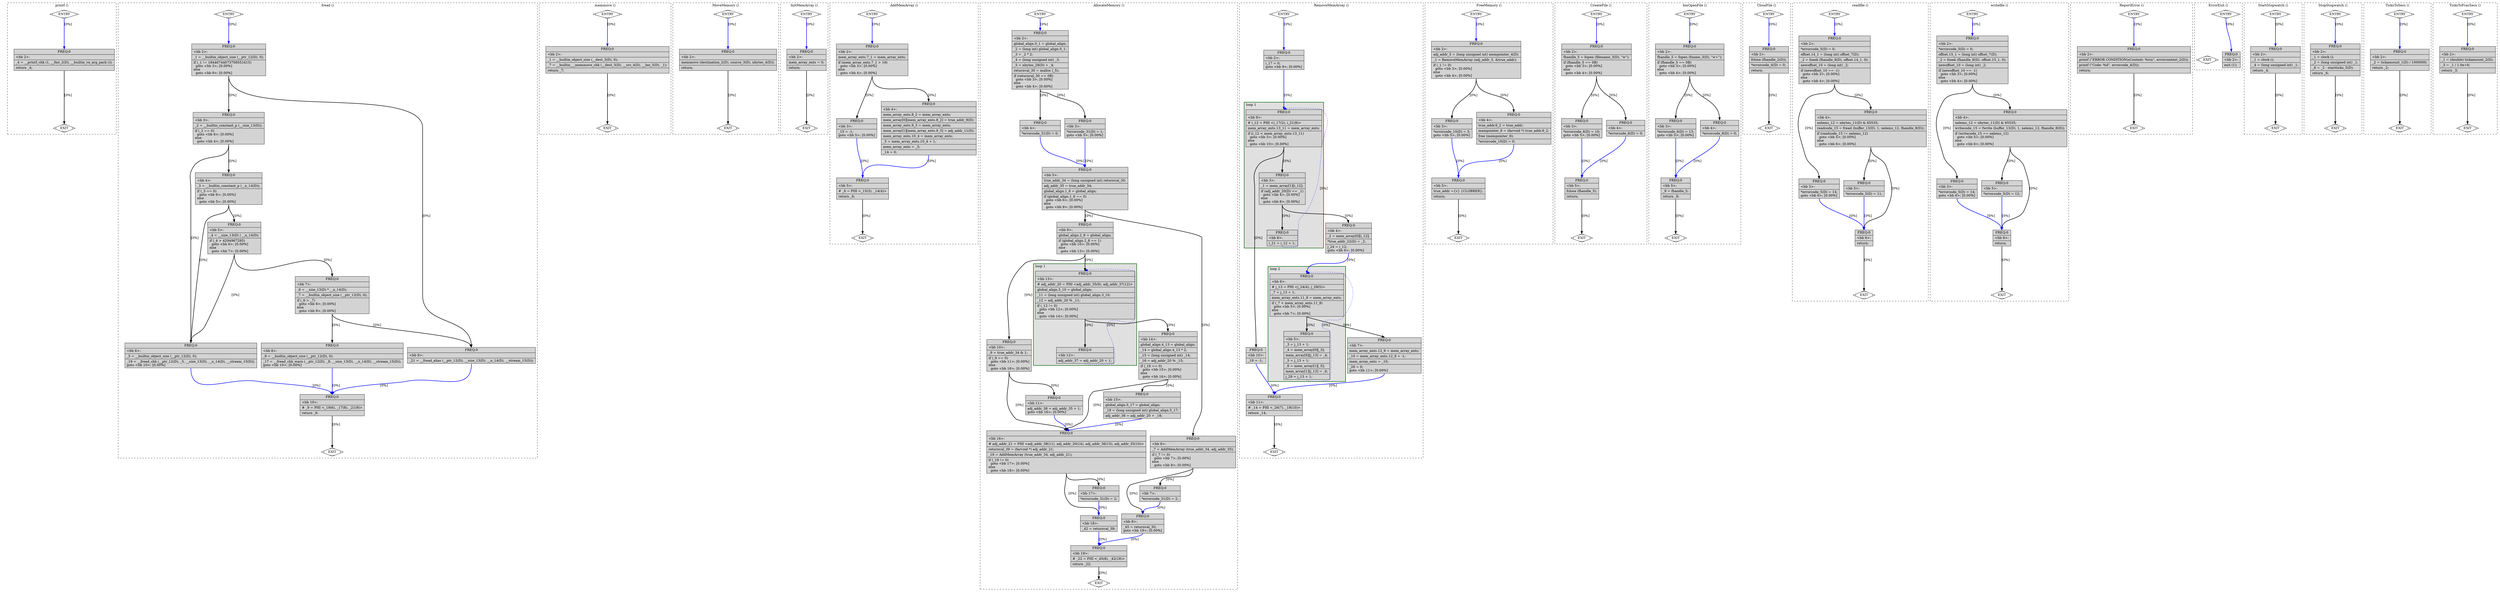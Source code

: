 digraph "sysspec.c.028t.inline_param1" {
overlap=false;
subgraph "cluster_printf" {
	style="dashed";
	color="black";
	label="printf ()";
	fn_33_basic_block_0 [shape=Mdiamond,style=filled,fillcolor=white,label="ENTRY"];

	fn_33_basic_block_1 [shape=Mdiamond,style=filled,fillcolor=white,label="EXIT"];

	fn_33_basic_block_2 [shape=record,style=filled,fillcolor=lightgrey,label="{ FREQ:0 |\<bb\ 2\>:\l\
|_4\ =\ __printf_chk\ (1,\ __fmt_2(D),\ __builtin_va_arg_pack\ ());\l\
|return\ _4;\l\
}"];

	fn_33_basic_block_0:s -> fn_33_basic_block_2:n [style="solid,bold",color=blue,weight=100,constraint=true, label="[0%]"];
	fn_33_basic_block_2:s -> fn_33_basic_block_1:n [style="solid,bold",color=black,weight=10,constraint=true, label="[0%]"];
	fn_33_basic_block_0:s -> fn_33_basic_block_1:n [style="invis",constraint=true];
}
subgraph "cluster_fread" {
	style="dashed";
	color="black";
	label="fread ()";
	fn_39_basic_block_0 [shape=Mdiamond,style=filled,fillcolor=white,label="ENTRY"];

	fn_39_basic_block_1 [shape=Mdiamond,style=filled,fillcolor=white,label="EXIT"];

	fn_39_basic_block_2 [shape=record,style=filled,fillcolor=lightgrey,label="{ FREQ:0 |\<bb\ 2\>:\l\
|_1\ =\ __builtin_object_size\ (__ptr_12(D),\ 0);\l\
|if\ (_1\ !=\ 18446744073709551615)\l\
\ \ goto\ \<bb\ 3\>;\ [0.00%]\l\
else\l\
\ \ goto\ \<bb\ 9\>;\ [0.00%]\l\
}"];

	fn_39_basic_block_3 [shape=record,style=filled,fillcolor=lightgrey,label="{ FREQ:0 |\<bb\ 3\>:\l\
|_2\ =\ __builtin_constant_p\ (__size_13(D));\l\
|if\ (_2\ ==\ 0)\l\
\ \ goto\ \<bb\ 6\>;\ [0.00%]\l\
else\l\
\ \ goto\ \<bb\ 4\>;\ [0.00%]\l\
}"];

	fn_39_basic_block_4 [shape=record,style=filled,fillcolor=lightgrey,label="{ FREQ:0 |\<bb\ 4\>:\l\
|_3\ =\ __builtin_constant_p\ (__n_14(D));\l\
|if\ (_3\ ==\ 0)\l\
\ \ goto\ \<bb\ 6\>;\ [0.00%]\l\
else\l\
\ \ goto\ \<bb\ 5\>;\ [0.00%]\l\
}"];

	fn_39_basic_block_5 [shape=record,style=filled,fillcolor=lightgrey,label="{ FREQ:0 |\<bb\ 5\>:\l\
|_4\ =\ __size_13(D)\ \|\ __n_14(D);\l\
|if\ (_4\ \>\ 4294967295)\l\
\ \ goto\ \<bb\ 6\>;\ [0.00%]\l\
else\l\
\ \ goto\ \<bb\ 7\>;\ [0.00%]\l\
}"];

	fn_39_basic_block_6 [shape=record,style=filled,fillcolor=lightgrey,label="{ FREQ:0 |\<bb\ 6\>:\l\
|_5\ =\ __builtin_object_size\ (__ptr_12(D),\ 0);\l\
|_19\ =\ __fread_chk\ (__ptr_12(D),\ _5,\ __size_13(D),\ __n_14(D),\ __stream_15(D));\l\
goto\ \<bb\ 10\>;\ [0.00%]\l\
}"];

	fn_39_basic_block_7 [shape=record,style=filled,fillcolor=lightgrey,label="{ FREQ:0 |\<bb\ 7\>:\l\
|_6\ =\ __size_13(D)\ *\ __n_14(D);\l\
|_7\ =\ __builtin_object_size\ (__ptr_12(D),\ 0);\l\
|if\ (_6\ \>\ _7)\l\
\ \ goto\ \<bb\ 8\>;\ [0.00%]\l\
else\l\
\ \ goto\ \<bb\ 9\>;\ [0.00%]\l\
}"];

	fn_39_basic_block_8 [shape=record,style=filled,fillcolor=lightgrey,label="{ FREQ:0 |\<bb\ 8\>:\l\
|_8\ =\ __builtin_object_size\ (__ptr_12(D),\ 0);\l\
|_17\ =\ __fread_chk_warn\ (__ptr_12(D),\ _8,\ __size_13(D),\ __n_14(D),\ __stream_15(D));\l\
goto\ \<bb\ 10\>;\ [0.00%]\l\
}"];

	fn_39_basic_block_9 [shape=record,style=filled,fillcolor=lightgrey,label="{ FREQ:0 |\<bb\ 9\>:\l\
|_21\ =\ __fread_alias\ (__ptr_12(D),\ __size_13(D),\ __n_14(D),\ __stream_15(D));\l\
}"];

	fn_39_basic_block_10 [shape=record,style=filled,fillcolor=lightgrey,label="{ FREQ:0 |\<bb\ 10\>:\l\
|#\ _9\ =\ PHI\ \<_19(6),\ _17(8),\ _21(9)\>\l\
|return\ _9;\l\
}"];

	fn_39_basic_block_0:s -> fn_39_basic_block_2:n [style="solid,bold",color=blue,weight=100,constraint=true, label="[0%]"];
	fn_39_basic_block_2:s -> fn_39_basic_block_3:n [style="solid,bold",color=black,weight=10,constraint=true, label="[0%]"];
	fn_39_basic_block_2:s -> fn_39_basic_block_9:n [style="solid,bold",color=black,weight=10,constraint=true, label="[0%]"];
	fn_39_basic_block_3:s -> fn_39_basic_block_6:n [style="solid,bold",color=black,weight=10,constraint=true, label="[0%]"];
	fn_39_basic_block_3:s -> fn_39_basic_block_4:n [style="solid,bold",color=black,weight=10,constraint=true, label="[0%]"];
	fn_39_basic_block_4:s -> fn_39_basic_block_6:n [style="solid,bold",color=black,weight=10,constraint=true, label="[0%]"];
	fn_39_basic_block_4:s -> fn_39_basic_block_5:n [style="solid,bold",color=black,weight=10,constraint=true, label="[0%]"];
	fn_39_basic_block_5:s -> fn_39_basic_block_6:n [style="solid,bold",color=black,weight=10,constraint=true, label="[0%]"];
	fn_39_basic_block_5:s -> fn_39_basic_block_7:n [style="solid,bold",color=black,weight=10,constraint=true, label="[0%]"];
	fn_39_basic_block_6:s -> fn_39_basic_block_10:n [style="solid,bold",color=blue,weight=100,constraint=true, label="[0%]"];
	fn_39_basic_block_7:s -> fn_39_basic_block_8:n [style="solid,bold",color=black,weight=10,constraint=true, label="[0%]"];
	fn_39_basic_block_7:s -> fn_39_basic_block_9:n [style="solid,bold",color=black,weight=10,constraint=true, label="[0%]"];
	fn_39_basic_block_8:s -> fn_39_basic_block_10:n [style="solid,bold",color=blue,weight=100,constraint=true, label="[0%]"];
	fn_39_basic_block_9:s -> fn_39_basic_block_10:n [style="solid,bold",color=blue,weight=100,constraint=true, label="[0%]"];
	fn_39_basic_block_10:s -> fn_39_basic_block_1:n [style="solid,bold",color=black,weight=10,constraint=true, label="[0%]"];
	fn_39_basic_block_0:s -> fn_39_basic_block_1:n [style="invis",constraint=true];
}
subgraph "cluster_memmove" {
	style="dashed";
	color="black";
	label="memmove ()";
	fn_44_basic_block_0 [shape=Mdiamond,style=filled,fillcolor=white,label="ENTRY"];

	fn_44_basic_block_1 [shape=Mdiamond,style=filled,fillcolor=white,label="EXIT"];

	fn_44_basic_block_2 [shape=record,style=filled,fillcolor=lightgrey,label="{ FREQ:0 |\<bb\ 2\>:\l\
|_1\ =\ __builtin_object_size\ (__dest_3(D),\ 0);\l\
|_7\ =\ __builtin___memmove_chk\ (__dest_3(D),\ __src_4(D),\ __len_5(D),\ _1);\l\
|return\ _7;\l\
}"];

	fn_44_basic_block_0:s -> fn_44_basic_block_2:n [style="solid,bold",color=blue,weight=100,constraint=true, label="[0%]"];
	fn_44_basic_block_2:s -> fn_44_basic_block_1:n [style="solid,bold",color=black,weight=10,constraint=true, label="[0%]"];
	fn_44_basic_block_0:s -> fn_44_basic_block_1:n [style="invis",constraint=true];
}
subgraph "cluster_MoveMemory" {
	style="dashed";
	color="black";
	label="MoveMemory ()";
	fn_54_basic_block_0 [shape=Mdiamond,style=filled,fillcolor=white,label="ENTRY"];

	fn_54_basic_block_1 [shape=Mdiamond,style=filled,fillcolor=white,label="EXIT"];

	fn_54_basic_block_2 [shape=record,style=filled,fillcolor=lightgrey,label="{ FREQ:0 |\<bb\ 2\>:\l\
|memmove\ (destination_2(D),\ source_3(D),\ nbytes_4(D));\l\
|return;\l\
}"];

	fn_54_basic_block_0:s -> fn_54_basic_block_2:n [style="solid,bold",color=blue,weight=100,constraint=true, label="[0%]"];
	fn_54_basic_block_2:s -> fn_54_basic_block_1:n [style="solid,bold",color=black,weight=10,constraint=true, label="[0%]"];
	fn_54_basic_block_0:s -> fn_54_basic_block_1:n [style="invis",constraint=true];
}
subgraph "cluster_InitMemArray" {
	style="dashed";
	color="black";
	label="InitMemArray ()";
	fn_55_basic_block_0 [shape=Mdiamond,style=filled,fillcolor=white,label="ENTRY"];

	fn_55_basic_block_1 [shape=Mdiamond,style=filled,fillcolor=white,label="EXIT"];

	fn_55_basic_block_2 [shape=record,style=filled,fillcolor=lightgrey,label="{ FREQ:0 |\<bb\ 2\>:\l\
|mem_array_ents\ =\ 0;\l\
|return;\l\
}"];

	fn_55_basic_block_0:s -> fn_55_basic_block_2:n [style="solid,bold",color=blue,weight=100,constraint=true, label="[0%]"];
	fn_55_basic_block_2:s -> fn_55_basic_block_1:n [style="solid,bold",color=black,weight=10,constraint=true, label="[0%]"];
	fn_55_basic_block_0:s -> fn_55_basic_block_1:n [style="invis",constraint=true];
}
subgraph "cluster_AddMemArray" {
	style="dashed";
	color="black";
	label="AddMemArray ()";
	fn_56_basic_block_0 [shape=Mdiamond,style=filled,fillcolor=white,label="ENTRY"];

	fn_56_basic_block_1 [shape=Mdiamond,style=filled,fillcolor=white,label="EXIT"];

	fn_56_basic_block_2 [shape=record,style=filled,fillcolor=lightgrey,label="{ FREQ:0 |\<bb\ 2\>:\l\
|mem_array_ents.7_1\ =\ mem_array_ents;\l\
|if\ (mem_array_ents.7_1\ \>\ 19)\l\
\ \ goto\ \<bb\ 3\>;\ [0.00%]\l\
else\l\
\ \ goto\ \<bb\ 4\>;\ [0.00%]\l\
}"];

	fn_56_basic_block_3 [shape=record,style=filled,fillcolor=lightgrey,label="{ FREQ:0 |\<bb\ 3\>:\l\
|_15\ =\ -1;\l\
goto\ \<bb\ 5\>;\ [0.00%]\l\
}"];

	fn_56_basic_block_4 [shape=record,style=filled,fillcolor=lightgrey,label="{ FREQ:0 |\<bb\ 4\>:\l\
|mem_array_ents.8_2\ =\ mem_array_ents;\l\
|mem_array[0][mem_array_ents.8_2]\ =\ true_addr_9(D);\l\
|mem_array_ents.9_3\ =\ mem_array_ents;\l\
|mem_array[1][mem_array_ents.9_3]\ =\ adj_addr_11(D);\l\
|mem_array_ents.10_4\ =\ mem_array_ents;\l\
|_5\ =\ mem_array_ents.10_4\ +\ 1;\l\
|mem_array_ents\ =\ _5;\l\
|_14\ =\ 0;\l\
}"];

	fn_56_basic_block_5 [shape=record,style=filled,fillcolor=lightgrey,label="{ FREQ:0 |\<bb\ 5\>:\l\
|#\ _6\ =\ PHI\ \<_15(3),\ _14(4)\>\l\
|return\ _6;\l\
}"];

	fn_56_basic_block_0:s -> fn_56_basic_block_2:n [style="solid,bold",color=blue,weight=100,constraint=true, label="[0%]"];
	fn_56_basic_block_2:s -> fn_56_basic_block_3:n [style="solid,bold",color=black,weight=10,constraint=true, label="[0%]"];
	fn_56_basic_block_2:s -> fn_56_basic_block_4:n [style="solid,bold",color=black,weight=10,constraint=true, label="[0%]"];
	fn_56_basic_block_3:s -> fn_56_basic_block_5:n [style="solid,bold",color=blue,weight=100,constraint=true, label="[0%]"];
	fn_56_basic_block_4:s -> fn_56_basic_block_5:n [style="solid,bold",color=blue,weight=100,constraint=true, label="[0%]"];
	fn_56_basic_block_5:s -> fn_56_basic_block_1:n [style="solid,bold",color=black,weight=10,constraint=true, label="[0%]"];
	fn_56_basic_block_0:s -> fn_56_basic_block_1:n [style="invis",constraint=true];
}
subgraph "cluster_AllocateMemory" {
	style="dashed";
	color="black";
	label="AllocateMemory ()";
	subgraph cluster_52_1 {
	style="filled";
	color="darkgreen";
	fillcolor="grey88";
	label="loop 1";
	labeljust=l;
	penwidth=2;
	fn_52_basic_block_13 [shape=record,style=filled,fillcolor=lightgrey,label="{ FREQ:0 |\<bb\ 13\>:\l\
|#\ adj_addr_20\ =\ PHI\ \<adj_addr_35(9),\ adj_addr_37(12)\>\l\
|global_align.3_10\ =\ global_align;\l\
|_11\ =\ (long\ unsigned\ int)\ global_align.3_10;\l\
|_12\ =\ adj_addr_20\ %\ _11;\l\
|if\ (_12\ !=\ 0)\l\
\ \ goto\ \<bb\ 12\>;\ [0.00%]\l\
else\l\
\ \ goto\ \<bb\ 14\>;\ [0.00%]\l\
}"];

	fn_52_basic_block_12 [shape=record,style=filled,fillcolor=lightgrey,label="{ FREQ:0 |\<bb\ 12\>:\l\
|adj_addr_37\ =\ adj_addr_20\ +\ 1;\l\
}"];

	}
	fn_52_basic_block_0 [shape=Mdiamond,style=filled,fillcolor=white,label="ENTRY"];

	fn_52_basic_block_1 [shape=Mdiamond,style=filled,fillcolor=white,label="EXIT"];

	fn_52_basic_block_2 [shape=record,style=filled,fillcolor=lightgrey,label="{ FREQ:0 |\<bb\ 2\>:\l\
|global_align.0_1\ =\ global_align;\l\
|_2\ =\ (long\ int)\ global_align.0_1;\l\
|_3\ =\ _2\ *\ 2;\l\
|_4\ =\ (long\ unsigned\ int)\ _3;\l\
|_5\ =\ nbytes_28(D)\ +\ _4;\l\
|returnval_30\ =\ malloc\ (_5);\l\
|if\ (returnval_30\ ==\ 0B)\l\
\ \ goto\ \<bb\ 3\>;\ [0.00%]\l\
else\l\
\ \ goto\ \<bb\ 4\>;\ [0.00%]\l\
}"];

	fn_52_basic_block_3 [shape=record,style=filled,fillcolor=lightgrey,label="{ FREQ:0 |\<bb\ 3\>:\l\
|*errorcode_31(D)\ =\ 1;\l\
goto\ \<bb\ 5\>;\ [0.00%]\l\
}"];

	fn_52_basic_block_4 [shape=record,style=filled,fillcolor=lightgrey,label="{ FREQ:0 |\<bb\ 4\>:\l\
|*errorcode_31(D)\ =\ 0;\l\
}"];

	fn_52_basic_block_5 [shape=record,style=filled,fillcolor=lightgrey,label="{ FREQ:0 |\<bb\ 5\>:\l\
|true_addr_34\ =\ (long\ unsigned\ int)\ returnval_30;\l\
|adj_addr_35\ =\ true_addr_34;\l\
|global_align.1_6\ =\ global_align;\l\
|if\ (global_align.1_6\ ==\ 0)\l\
\ \ goto\ \<bb\ 6\>;\ [0.00%]\l\
else\l\
\ \ goto\ \<bb\ 9\>;\ [0.00%]\l\
}"];

	fn_52_basic_block_6 [shape=record,style=filled,fillcolor=lightgrey,label="{ FREQ:0 |\<bb\ 6\>:\l\
|_7\ =\ AddMemArray\ (true_addr_34,\ adj_addr_35);\l\
|if\ (_7\ !=\ 0)\l\
\ \ goto\ \<bb\ 7\>;\ [0.00%]\l\
else\l\
\ \ goto\ \<bb\ 8\>;\ [0.00%]\l\
}"];

	fn_52_basic_block_7 [shape=record,style=filled,fillcolor=lightgrey,label="{ FREQ:0 |\<bb\ 7\>:\l\
|*errorcode_31(D)\ =\ 2;\l\
}"];

	fn_52_basic_block_8 [shape=record,style=filled,fillcolor=lightgrey,label="{ FREQ:0 |\<bb\ 8\>:\l\
|_45\ =\ returnval_30;\l\
goto\ \<bb\ 19\>;\ [0.00%]\l\
}"];

	fn_52_basic_block_9 [shape=record,style=filled,fillcolor=lightgrey,label="{ FREQ:0 |\<bb\ 9\>:\l\
|global_align.2_8\ =\ global_align;\l\
|if\ (global_align.2_8\ ==\ 1)\l\
\ \ goto\ \<bb\ 10\>;\ [0.00%]\l\
else\l\
\ \ goto\ \<bb\ 13\>;\ [0.00%]\l\
}"];

	fn_52_basic_block_10 [shape=record,style=filled,fillcolor=lightgrey,label="{ FREQ:0 |\<bb\ 10\>:\l\
|_9\ =\ true_addr_34\ &\ 1;\l\
|if\ (_9\ ==\ 0)\l\
\ \ goto\ \<bb\ 11\>;\ [0.00%]\l\
else\l\
\ \ goto\ \<bb\ 16\>;\ [0.00%]\l\
}"];

	fn_52_basic_block_11 [shape=record,style=filled,fillcolor=lightgrey,label="{ FREQ:0 |\<bb\ 11\>:\l\
|adj_addr_38\ =\ adj_addr_35\ +\ 1;\l\
goto\ \<bb\ 16\>;\ [0.00%]\l\
}"];

	fn_52_basic_block_14 [shape=record,style=filled,fillcolor=lightgrey,label="{ FREQ:0 |\<bb\ 14\>:\l\
|global_align.4_13\ =\ global_align;\l\
|_14\ =\ global_align.4_13\ *\ 2;\l\
|_15\ =\ (long\ unsigned\ int)\ _14;\l\
|_16\ =\ adj_addr_20\ %\ _15;\l\
|if\ (_16\ ==\ 0)\l\
\ \ goto\ \<bb\ 15\>;\ [0.00%]\l\
else\l\
\ \ goto\ \<bb\ 16\>;\ [0.00%]\l\
}"];

	fn_52_basic_block_15 [shape=record,style=filled,fillcolor=lightgrey,label="{ FREQ:0 |\<bb\ 15\>:\l\
|global_align.5_17\ =\ global_align;\l\
|_18\ =\ (long\ unsigned\ int)\ global_align.5_17;\l\
|adj_addr_36\ =\ adj_addr_20\ +\ _18;\l\
}"];

	fn_52_basic_block_16 [shape=record,style=filled,fillcolor=lightgrey,label="{ FREQ:0 |\<bb\ 16\>:\l\
|#\ adj_addr_21\ =\ PHI\ \<adj_addr_38(11),\ adj_addr_20(14),\ adj_addr_36(15),\ adj_addr_35(10)\>\l\
|returnval_39\ =\ (farvoid\ *)\ adj_addr_21;\l\
|_19\ =\ AddMemArray\ (true_addr_34,\ adj_addr_21);\l\
|if\ (_19\ !=\ 0)\l\
\ \ goto\ \<bb\ 17\>;\ [0.00%]\l\
else\l\
\ \ goto\ \<bb\ 18\>;\ [0.00%]\l\
}"];

	fn_52_basic_block_17 [shape=record,style=filled,fillcolor=lightgrey,label="{ FREQ:0 |\<bb\ 17\>:\l\
|*errorcode_31(D)\ =\ 2;\l\
}"];

	fn_52_basic_block_18 [shape=record,style=filled,fillcolor=lightgrey,label="{ FREQ:0 |\<bb\ 18\>:\l\
|_42\ =\ returnval_39;\l\
}"];

	fn_52_basic_block_19 [shape=record,style=filled,fillcolor=lightgrey,label="{ FREQ:0 |\<bb\ 19\>:\l\
|#\ _22\ =\ PHI\ \<_45(8),\ _42(18)\>\l\
|return\ _22;\l\
}"];

	fn_52_basic_block_0:s -> fn_52_basic_block_2:n [style="solid,bold",color=blue,weight=100,constraint=true, label="[0%]"];
	fn_52_basic_block_2:s -> fn_52_basic_block_3:n [style="solid,bold",color=black,weight=10,constraint=true, label="[0%]"];
	fn_52_basic_block_2:s -> fn_52_basic_block_4:n [style="solid,bold",color=black,weight=10,constraint=true, label="[0%]"];
	fn_52_basic_block_3:s -> fn_52_basic_block_5:n [style="solid,bold",color=blue,weight=100,constraint=true, label="[0%]"];
	fn_52_basic_block_4:s -> fn_52_basic_block_5:n [style="solid,bold",color=blue,weight=100,constraint=true, label="[0%]"];
	fn_52_basic_block_5:s -> fn_52_basic_block_6:n [style="solid,bold",color=black,weight=10,constraint=true, label="[0%]"];
	fn_52_basic_block_5:s -> fn_52_basic_block_9:n [style="solid,bold",color=black,weight=10,constraint=true, label="[0%]"];
	fn_52_basic_block_6:s -> fn_52_basic_block_7:n [style="solid,bold",color=black,weight=10,constraint=true, label="[0%]"];
	fn_52_basic_block_6:s -> fn_52_basic_block_8:n [style="solid,bold",color=black,weight=10,constraint=true, label="[0%]"];
	fn_52_basic_block_7:s -> fn_52_basic_block_8:n [style="solid,bold",color=blue,weight=100,constraint=true, label="[0%]"];
	fn_52_basic_block_8:s -> fn_52_basic_block_19:n [style="solid,bold",color=blue,weight=100,constraint=true, label="[0%]"];
	fn_52_basic_block_9:s -> fn_52_basic_block_10:n [style="solid,bold",color=black,weight=10,constraint=true, label="[0%]"];
	fn_52_basic_block_9:s -> fn_52_basic_block_13:n [style="solid,bold",color=black,weight=10,constraint=true, label="[0%]"];
	fn_52_basic_block_10:s -> fn_52_basic_block_11:n [style="solid,bold",color=black,weight=10,constraint=true, label="[0%]"];
	fn_52_basic_block_10:s -> fn_52_basic_block_16:n [style="solid,bold",color=black,weight=10,constraint=true, label="[0%]"];
	fn_52_basic_block_11:s -> fn_52_basic_block_16:n [style="solid,bold",color=blue,weight=100,constraint=true, label="[0%]"];
	fn_52_basic_block_12:s -> fn_52_basic_block_13:n [style="dotted,bold",color=blue,weight=10,constraint=false, label="[0%]"];
	fn_52_basic_block_13:s -> fn_52_basic_block_12:n [style="solid,bold",color=black,weight=10,constraint=true, label="[0%]"];
	fn_52_basic_block_13:s -> fn_52_basic_block_14:n [style="solid,bold",color=black,weight=10,constraint=true, label="[0%]"];
	fn_52_basic_block_14:s -> fn_52_basic_block_15:n [style="solid,bold",color=black,weight=10,constraint=true, label="[0%]"];
	fn_52_basic_block_14:s -> fn_52_basic_block_16:n [style="solid,bold",color=black,weight=10,constraint=true, label="[0%]"];
	fn_52_basic_block_15:s -> fn_52_basic_block_16:n [style="solid,bold",color=blue,weight=100,constraint=true, label="[0%]"];
	fn_52_basic_block_16:s -> fn_52_basic_block_17:n [style="solid,bold",color=black,weight=10,constraint=true, label="[0%]"];
	fn_52_basic_block_16:s -> fn_52_basic_block_18:n [style="solid,bold",color=black,weight=10,constraint=true, label="[0%]"];
	fn_52_basic_block_17:s -> fn_52_basic_block_18:n [style="solid,bold",color=blue,weight=100,constraint=true, label="[0%]"];
	fn_52_basic_block_18:s -> fn_52_basic_block_19:n [style="solid,bold",color=blue,weight=100,constraint=true, label="[0%]"];
	fn_52_basic_block_19:s -> fn_52_basic_block_1:n [style="solid,bold",color=black,weight=10,constraint=true, label="[0%]"];
	fn_52_basic_block_0:s -> fn_52_basic_block_1:n [style="invis",constraint=true];
}
subgraph "cluster_RemoveMemArray" {
	style="dashed";
	color="black";
	label="RemoveMemArray ()";
	subgraph cluster_57_2 {
	style="filled";
	color="darkgreen";
	fillcolor="grey88";
	label="loop 2";
	labeljust=l;
	penwidth=2;
	fn_57_basic_block_6 [shape=record,style=filled,fillcolor=lightgrey,label="{ FREQ:0 |\<bb\ 6\>:\l\
|#\ j_13\ =\ PHI\ \<j_24(4),\ j_29(5)\>\l\
|_7\ =\ j_13\ +\ 1;\l\
|mem_array_ents.11_8\ =\ mem_array_ents;\l\
|if\ (_7\ \<\ mem_array_ents.11_8)\l\
\ \ goto\ \<bb\ 5\>;\ [0.00%]\l\
else\l\
\ \ goto\ \<bb\ 7\>;\ [0.00%]\l\
}"];

	fn_57_basic_block_5 [shape=record,style=filled,fillcolor=lightgrey,label="{ FREQ:0 |\<bb\ 5\>:\l\
|_3\ =\ j_13\ +\ 1;\l\
|_4\ =\ mem_array[0][_3];\l\
|mem_array[0][j_13]\ =\ _4;\l\
|_5\ =\ j_13\ +\ 1;\l\
|_6\ =\ mem_array[1][_5];\l\
|mem_array[1][j_13]\ =\ _6;\l\
|j_29\ =\ j_13\ +\ 1;\l\
}"];

	}
	subgraph cluster_57_1 {
	style="filled";
	color="darkgreen";
	fillcolor="grey88";
	label="loop 1";
	labeljust=l;
	penwidth=2;
	fn_57_basic_block_9 [shape=record,style=filled,fillcolor=lightgrey,label="{ FREQ:0 |\<bb\ 9\>:\l\
|#\ i_12\ =\ PHI\ \<i_17(2),\ i_21(8)\>\l\
|mem_array_ents.13_11\ =\ mem_array_ents;\l\
|if\ (i_12\ \<\ mem_array_ents.13_11)\l\
\ \ goto\ \<bb\ 3\>;\ [0.00%]\l\
else\l\
\ \ goto\ \<bb\ 10\>;\ [0.00%]\l\
}"];

	fn_57_basic_block_3 [shape=record,style=filled,fillcolor=lightgrey,label="{ FREQ:0 |\<bb\ 3\>:\l\
|_1\ =\ mem_array[1][i_12];\l\
|if\ (adj_addr_20(D)\ ==\ _1)\l\
\ \ goto\ \<bb\ 4\>;\ [0.00%]\l\
else\l\
\ \ goto\ \<bb\ 8\>;\ [0.00%]\l\
}"];

	fn_57_basic_block_8 [shape=record,style=filled,fillcolor=lightgrey,label="{ FREQ:0 |\<bb\ 8\>:\l\
|i_21\ =\ i_12\ +\ 1;\l\
}"];

	}
	fn_57_basic_block_0 [shape=Mdiamond,style=filled,fillcolor=white,label="ENTRY"];

	fn_57_basic_block_1 [shape=Mdiamond,style=filled,fillcolor=white,label="EXIT"];

	fn_57_basic_block_2 [shape=record,style=filled,fillcolor=lightgrey,label="{ FREQ:0 |\<bb\ 2\>:\l\
|i_17\ =\ 0;\l\
goto\ \<bb\ 9\>;\ [0.00%]\l\
}"];

	fn_57_basic_block_4 [shape=record,style=filled,fillcolor=lightgrey,label="{ FREQ:0 |\<bb\ 4\>:\l\
|_2\ =\ mem_array[0][i_12];\l\
|*true_addr_22(D)\ =\ _2;\l\
|j_24\ =\ i_12;\l\
goto\ \<bb\ 6\>;\ [0.00%]\l\
}"];

	fn_57_basic_block_7 [shape=record,style=filled,fillcolor=lightgrey,label="{ FREQ:0 |\<bb\ 7\>:\l\
|mem_array_ents.12_9\ =\ mem_array_ents;\l\
|_10\ =\ mem_array_ents.12_9\ +\ -1;\l\
|mem_array_ents\ =\ _10;\l\
|_26\ =\ 0;\l\
goto\ \<bb\ 11\>;\ [0.00%]\l\
}"];

	fn_57_basic_block_10 [shape=record,style=filled,fillcolor=lightgrey,label="{ FREQ:0 |\<bb\ 10\>:\l\
|_19\ =\ -1;\l\
}"];

	fn_57_basic_block_11 [shape=record,style=filled,fillcolor=lightgrey,label="{ FREQ:0 |\<bb\ 11\>:\l\
|#\ _14\ =\ PHI\ \<_26(7),\ _19(10)\>\l\
|return\ _14;\l\
}"];

	fn_57_basic_block_0:s -> fn_57_basic_block_2:n [style="solid,bold",color=blue,weight=100,constraint=true, label="[0%]"];
	fn_57_basic_block_2:s -> fn_57_basic_block_9:n [style="solid,bold",color=blue,weight=100,constraint=true, label="[0%]"];
	fn_57_basic_block_3:s -> fn_57_basic_block_4:n [style="solid,bold",color=black,weight=10,constraint=true, label="[0%]"];
	fn_57_basic_block_3:s -> fn_57_basic_block_8:n [style="solid,bold",color=black,weight=10,constraint=true, label="[0%]"];
	fn_57_basic_block_4:s -> fn_57_basic_block_6:n [style="solid,bold",color=blue,weight=100,constraint=true, label="[0%]"];
	fn_57_basic_block_5:s -> fn_57_basic_block_6:n [style="dotted,bold",color=blue,weight=10,constraint=false, label="[0%]"];
	fn_57_basic_block_6:s -> fn_57_basic_block_5:n [style="solid,bold",color=black,weight=10,constraint=true, label="[0%]"];
	fn_57_basic_block_6:s -> fn_57_basic_block_7:n [style="solid,bold",color=black,weight=10,constraint=true, label="[0%]"];
	fn_57_basic_block_7:s -> fn_57_basic_block_11:n [style="solid,bold",color=blue,weight=100,constraint=true, label="[0%]"];
	fn_57_basic_block_8:s -> fn_57_basic_block_9:n [style="dotted,bold",color=blue,weight=10,constraint=false, label="[0%]"];
	fn_57_basic_block_9:s -> fn_57_basic_block_3:n [style="solid,bold",color=black,weight=10,constraint=true, label="[0%]"];
	fn_57_basic_block_9:s -> fn_57_basic_block_10:n [style="solid,bold",color=black,weight=10,constraint=true, label="[0%]"];
	fn_57_basic_block_10:s -> fn_57_basic_block_11:n [style="solid,bold",color=blue,weight=100,constraint=true, label="[0%]"];
	fn_57_basic_block_11:s -> fn_57_basic_block_1:n [style="solid,bold",color=black,weight=10,constraint=true, label="[0%]"];
	fn_57_basic_block_0:s -> fn_57_basic_block_1:n [style="invis",constraint=true];
}
subgraph "cluster_FreeMemory" {
	style="dashed";
	color="black";
	label="FreeMemory ()";
	fn_53_basic_block_0 [shape=Mdiamond,style=filled,fillcolor=white,label="ENTRY"];

	fn_53_basic_block_1 [shape=Mdiamond,style=filled,fillcolor=white,label="EXIT"];

	fn_53_basic_block_2 [shape=record,style=filled,fillcolor=lightgrey,label="{ FREQ:0 |\<bb\ 2\>:\l\
|adj_addr_5\ =\ (long\ unsigned\ int)\ mempointer_4(D);\l\
|_1\ =\ RemoveMemArray\ (adj_addr_5,\ &true_addr);\l\
|if\ (_1\ !=\ 0)\l\
\ \ goto\ \<bb\ 3\>;\ [0.00%]\l\
else\l\
\ \ goto\ \<bb\ 4\>;\ [0.00%]\l\
}"];

	fn_53_basic_block_3 [shape=record,style=filled,fillcolor=lightgrey,label="{ FREQ:0 |\<bb\ 3\>:\l\
|*errorcode_10(D)\ =\ 3;\l\
goto\ \<bb\ 5\>;\ [0.00%]\l\
}"];

	fn_53_basic_block_4 [shape=record,style=filled,fillcolor=lightgrey,label="{ FREQ:0 |\<bb\ 4\>:\l\
|true_addr.6_2\ =\ true_addr;\l\
|mempointer_8\ =\ (farvoid\ *)\ true_addr.6_2;\l\
|free\ (mempointer_8);\l\
|*errorcode_10(D)\ =\ 0;\l\
}"];

	fn_53_basic_block_5 [shape=record,style=filled,fillcolor=lightgrey,label="{ FREQ:0 |\<bb\ 5\>:\l\
|true_addr\ =\{v\}\ \{CLOBBER\};\l\
|return;\l\
}"];

	fn_53_basic_block_0:s -> fn_53_basic_block_2:n [style="solid,bold",color=blue,weight=100,constraint=true, label="[0%]"];
	fn_53_basic_block_2:s -> fn_53_basic_block_3:n [style="solid,bold",color=black,weight=10,constraint=true, label="[0%]"];
	fn_53_basic_block_2:s -> fn_53_basic_block_4:n [style="solid,bold",color=black,weight=10,constraint=true, label="[0%]"];
	fn_53_basic_block_3:s -> fn_53_basic_block_5:n [style="solid,bold",color=blue,weight=100,constraint=true, label="[0%]"];
	fn_53_basic_block_4:s -> fn_53_basic_block_5:n [style="solid,bold",color=blue,weight=100,constraint=true, label="[0%]"];
	fn_53_basic_block_5:s -> fn_53_basic_block_1:n [style="solid,bold",color=black,weight=10,constraint=true, label="[0%]"];
	fn_53_basic_block_0:s -> fn_53_basic_block_1:n [style="invis",constraint=true];
}
subgraph "cluster_CreateFile" {
	style="dashed";
	color="black";
	label="CreateFile ()";
	fn_58_basic_block_0 [shape=Mdiamond,style=filled,fillcolor=white,label="ENTRY"];

	fn_58_basic_block_1 [shape=Mdiamond,style=filled,fillcolor=white,label="EXIT"];

	fn_58_basic_block_2 [shape=record,style=filled,fillcolor=lightgrey,label="{ FREQ:0 |\<bb\ 2\>:\l\
|fhandle_5\ =\ fopen\ (filename_3(D),\ \"w\");\l\
|if\ (fhandle_5\ ==\ 0B)\l\
\ \ goto\ \<bb\ 3\>;\ [0.00%]\l\
else\l\
\ \ goto\ \<bb\ 4\>;\ [0.00%]\l\
}"];

	fn_58_basic_block_3 [shape=record,style=filled,fillcolor=lightgrey,label="{ FREQ:0 |\<bb\ 3\>:\l\
|*errorcode_6(D)\ =\ 10;\l\
goto\ \<bb\ 5\>;\ [0.00%]\l\
}"];

	fn_58_basic_block_4 [shape=record,style=filled,fillcolor=lightgrey,label="{ FREQ:0 |\<bb\ 4\>:\l\
|*errorcode_6(D)\ =\ 0;\l\
}"];

	fn_58_basic_block_5 [shape=record,style=filled,fillcolor=lightgrey,label="{ FREQ:0 |\<bb\ 5\>:\l\
|fclose\ (fhandle_5);\l\
|return;\l\
}"];

	fn_58_basic_block_0:s -> fn_58_basic_block_2:n [style="solid,bold",color=blue,weight=100,constraint=true, label="[0%]"];
	fn_58_basic_block_2:s -> fn_58_basic_block_3:n [style="solid,bold",color=black,weight=10,constraint=true, label="[0%]"];
	fn_58_basic_block_2:s -> fn_58_basic_block_4:n [style="solid,bold",color=black,weight=10,constraint=true, label="[0%]"];
	fn_58_basic_block_3:s -> fn_58_basic_block_5:n [style="solid,bold",color=blue,weight=100,constraint=true, label="[0%]"];
	fn_58_basic_block_4:s -> fn_58_basic_block_5:n [style="solid,bold",color=blue,weight=100,constraint=true, label="[0%]"];
	fn_58_basic_block_5:s -> fn_58_basic_block_1:n [style="solid,bold",color=black,weight=10,constraint=true, label="[0%]"];
	fn_58_basic_block_0:s -> fn_58_basic_block_1:n [style="invis",constraint=true];
}
subgraph "cluster_bmOpenFile" {
	style="dashed";
	color="black";
	label="bmOpenFile ()";
	fn_59_basic_block_0 [shape=Mdiamond,style=filled,fillcolor=white,label="ENTRY"];

	fn_59_basic_block_1 [shape=Mdiamond,style=filled,fillcolor=white,label="EXIT"];

	fn_59_basic_block_2 [shape=record,style=filled,fillcolor=lightgrey,label="{ FREQ:0 |\<bb\ 2\>:\l\
|fhandle_5\ =\ fopen\ (fname_3(D),\ \"w+\");\l\
|if\ (fhandle_5\ ==\ 0B)\l\
\ \ goto\ \<bb\ 3\>;\ [0.00%]\l\
else\l\
\ \ goto\ \<bb\ 4\>;\ [0.00%]\l\
}"];

	fn_59_basic_block_3 [shape=record,style=filled,fillcolor=lightgrey,label="{ FREQ:0 |\<bb\ 3\>:\l\
|*errorcode_6(D)\ =\ 13;\l\
goto\ \<bb\ 5\>;\ [0.00%]\l\
}"];

	fn_59_basic_block_4 [shape=record,style=filled,fillcolor=lightgrey,label="{ FREQ:0 |\<bb\ 4\>:\l\
|*errorcode_6(D)\ =\ 0;\l\
}"];

	fn_59_basic_block_5 [shape=record,style=filled,fillcolor=lightgrey,label="{ FREQ:0 |\<bb\ 5\>:\l\
|_9\ =\ fhandle_5;\l\
|return\ _9;\l\
}"];

	fn_59_basic_block_0:s -> fn_59_basic_block_2:n [style="solid,bold",color=blue,weight=100,constraint=true, label="[0%]"];
	fn_59_basic_block_2:s -> fn_59_basic_block_3:n [style="solid,bold",color=black,weight=10,constraint=true, label="[0%]"];
	fn_59_basic_block_2:s -> fn_59_basic_block_4:n [style="solid,bold",color=black,weight=10,constraint=true, label="[0%]"];
	fn_59_basic_block_3:s -> fn_59_basic_block_5:n [style="solid,bold",color=blue,weight=100,constraint=true, label="[0%]"];
	fn_59_basic_block_4:s -> fn_59_basic_block_5:n [style="solid,bold",color=blue,weight=100,constraint=true, label="[0%]"];
	fn_59_basic_block_5:s -> fn_59_basic_block_1:n [style="solid,bold",color=black,weight=10,constraint=true, label="[0%]"];
	fn_59_basic_block_0:s -> fn_59_basic_block_1:n [style="invis",constraint=true];
}
subgraph "cluster_CloseFile" {
	style="dashed";
	color="black";
	label="CloseFile ()";
	fn_60_basic_block_0 [shape=Mdiamond,style=filled,fillcolor=white,label="ENTRY"];

	fn_60_basic_block_1 [shape=Mdiamond,style=filled,fillcolor=white,label="EXIT"];

	fn_60_basic_block_2 [shape=record,style=filled,fillcolor=lightgrey,label="{ FREQ:0 |\<bb\ 2\>:\l\
|fclose\ (fhandle_2(D));\l\
|*errorcode_4(D)\ =\ 0;\l\
|return;\l\
}"];

	fn_60_basic_block_0:s -> fn_60_basic_block_2:n [style="solid,bold",color=blue,weight=100,constraint=true, label="[0%]"];
	fn_60_basic_block_2:s -> fn_60_basic_block_1:n [style="solid,bold",color=black,weight=10,constraint=true, label="[0%]"];
	fn_60_basic_block_0:s -> fn_60_basic_block_1:n [style="invis",constraint=true];
}
subgraph "cluster_readfile" {
	style="dashed";
	color="black";
	label="readfile ()";
	fn_61_basic_block_0 [shape=Mdiamond,style=filled,fillcolor=white,label="ENTRY"];

	fn_61_basic_block_1 [shape=Mdiamond,style=filled,fillcolor=white,label="EXIT"];

	fn_61_basic_block_2 [shape=record,style=filled,fillcolor=lightgrey,label="{ FREQ:0 |\<bb\ 2\>:\l\
|*errorcode_5(D)\ =\ 0;\l\
|offset.14_1\ =\ (long\ int)\ offset_7(D);\l\
|_2\ =\ fseek\ (fhandle_8(D),\ offset.14_1,\ 0);\l\
|newoffset_10\ =\ (long\ int)\ _2;\l\
|if\ (newoffset_10\ ==\ -1)\l\
\ \ goto\ \<bb\ 3\>;\ [0.00%]\l\
else\l\
\ \ goto\ \<bb\ 4\>;\ [0.00%]\l\
}"];

	fn_61_basic_block_3 [shape=record,style=filled,fillcolor=lightgrey,label="{ FREQ:0 |\<bb\ 3\>:\l\
|*errorcode_5(D)\ =\ 14;\l\
goto\ \<bb\ 6\>;\ [0.00%]\l\
}"];

	fn_61_basic_block_4 [shape=record,style=filled,fillcolor=lightgrey,label="{ FREQ:0 |\<bb\ 4\>:\l\
|nelems_12\ =\ nbytes_11(D)\ &\ 65535;\l\
|readcode_15\ =\ fread\ (buffer_13(D),\ 1,\ nelems_12,\ fhandle_8(D));\l\
|if\ (readcode_15\ !=\ nelems_12)\l\
\ \ goto\ \<bb\ 5\>;\ [0.00%]\l\
else\l\
\ \ goto\ \<bb\ 6\>;\ [0.00%]\l\
}"];

	fn_61_basic_block_5 [shape=record,style=filled,fillcolor=lightgrey,label="{ FREQ:0 |\<bb\ 5\>:\l\
|*errorcode_5(D)\ =\ 11;\l\
}"];

	fn_61_basic_block_6 [shape=record,style=filled,fillcolor=lightgrey,label="{ FREQ:0 |\<bb\ 6\>:\l\
|return;\l\
}"];

	fn_61_basic_block_0:s -> fn_61_basic_block_2:n [style="solid,bold",color=blue,weight=100,constraint=true, label="[0%]"];
	fn_61_basic_block_2:s -> fn_61_basic_block_3:n [style="solid,bold",color=black,weight=10,constraint=true, label="[0%]"];
	fn_61_basic_block_2:s -> fn_61_basic_block_4:n [style="solid,bold",color=black,weight=10,constraint=true, label="[0%]"];
	fn_61_basic_block_3:s -> fn_61_basic_block_6:n [style="solid,bold",color=blue,weight=100,constraint=true, label="[0%]"];
	fn_61_basic_block_4:s -> fn_61_basic_block_5:n [style="solid,bold",color=black,weight=10,constraint=true, label="[0%]"];
	fn_61_basic_block_4:s -> fn_61_basic_block_6:n [style="solid,bold",color=black,weight=10,constraint=true, label="[0%]"];
	fn_61_basic_block_5:s -> fn_61_basic_block_6:n [style="solid,bold",color=blue,weight=100,constraint=true, label="[0%]"];
	fn_61_basic_block_6:s -> fn_61_basic_block_1:n [style="solid,bold",color=black,weight=10,constraint=true, label="[0%]"];
	fn_61_basic_block_0:s -> fn_61_basic_block_1:n [style="invis",constraint=true];
}
subgraph "cluster_writefile" {
	style="dashed";
	color="black";
	label="writefile ()";
	fn_62_basic_block_0 [shape=Mdiamond,style=filled,fillcolor=white,label="ENTRY"];

	fn_62_basic_block_1 [shape=Mdiamond,style=filled,fillcolor=white,label="EXIT"];

	fn_62_basic_block_2 [shape=record,style=filled,fillcolor=lightgrey,label="{ FREQ:0 |\<bb\ 2\>:\l\
|*errorcode_5(D)\ =\ 0;\l\
|offset.15_1\ =\ (long\ int)\ offset_7(D);\l\
|_2\ =\ fseek\ (fhandle_8(D),\ offset.15_1,\ 0);\l\
|newoffset_10\ =\ (long\ int)\ _2;\l\
|if\ (newoffset_10\ ==\ -1)\l\
\ \ goto\ \<bb\ 3\>;\ [0.00%]\l\
else\l\
\ \ goto\ \<bb\ 4\>;\ [0.00%]\l\
}"];

	fn_62_basic_block_3 [shape=record,style=filled,fillcolor=lightgrey,label="{ FREQ:0 |\<bb\ 3\>:\l\
|*errorcode_5(D)\ =\ 14;\l\
goto\ \<bb\ 6\>;\ [0.00%]\l\
}"];

	fn_62_basic_block_4 [shape=record,style=filled,fillcolor=lightgrey,label="{ FREQ:0 |\<bb\ 4\>:\l\
|nelems_12\ =\ nbytes_11(D)\ &\ 65535;\l\
|writecode_15\ =\ fwrite\ (buffer_13(D),\ 1,\ nelems_12,\ fhandle_8(D));\l\
|if\ (writecode_15\ ==\ nelems_12)\l\
\ \ goto\ \<bb\ 5\>;\ [0.00%]\l\
else\l\
\ \ goto\ \<bb\ 6\>;\ [0.00%]\l\
}"];

	fn_62_basic_block_5 [shape=record,style=filled,fillcolor=lightgrey,label="{ FREQ:0 |\<bb\ 5\>:\l\
|*errorcode_5(D)\ =\ 12;\l\
}"];

	fn_62_basic_block_6 [shape=record,style=filled,fillcolor=lightgrey,label="{ FREQ:0 |\<bb\ 6\>:\l\
|return;\l\
}"];

	fn_62_basic_block_0:s -> fn_62_basic_block_2:n [style="solid,bold",color=blue,weight=100,constraint=true, label="[0%]"];
	fn_62_basic_block_2:s -> fn_62_basic_block_3:n [style="solid,bold",color=black,weight=10,constraint=true, label="[0%]"];
	fn_62_basic_block_2:s -> fn_62_basic_block_4:n [style="solid,bold",color=black,weight=10,constraint=true, label="[0%]"];
	fn_62_basic_block_3:s -> fn_62_basic_block_6:n [style="solid,bold",color=blue,weight=100,constraint=true, label="[0%]"];
	fn_62_basic_block_4:s -> fn_62_basic_block_5:n [style="solid,bold",color=black,weight=10,constraint=true, label="[0%]"];
	fn_62_basic_block_4:s -> fn_62_basic_block_6:n [style="solid,bold",color=black,weight=10,constraint=true, label="[0%]"];
	fn_62_basic_block_5:s -> fn_62_basic_block_6:n [style="solid,bold",color=blue,weight=100,constraint=true, label="[0%]"];
	fn_62_basic_block_6:s -> fn_62_basic_block_1:n [style="solid,bold",color=black,weight=10,constraint=true, label="[0%]"];
	fn_62_basic_block_0:s -> fn_62_basic_block_1:n [style="invis",constraint=true];
}
subgraph "cluster_ReportError" {
	style="dashed";
	color="black";
	label="ReportError ()";
	fn_63_basic_block_0 [shape=Mdiamond,style=filled,fillcolor=white,label="ENTRY"];

	fn_63_basic_block_1 [shape=Mdiamond,style=filled,fillcolor=white,label="EXIT"];

	fn_63_basic_block_2 [shape=record,style=filled,fillcolor=lightgrey,label="{ FREQ:0 |\<bb\ 2\>:\l\
|printf\ (\"ERROR\ CONDITION\\nContext:\ %s\\n\",\ errorcontext_2(D));\l\
|printf\ (\"Code:\ %d\",\ errorcode_4(D));\l\
|return;\l\
}"];

	fn_63_basic_block_0:s -> fn_63_basic_block_2:n [style="solid,bold",color=blue,weight=100,constraint=true, label="[0%]"];
	fn_63_basic_block_2:s -> fn_63_basic_block_1:n [style="solid,bold",color=black,weight=10,constraint=true, label="[0%]"];
	fn_63_basic_block_0:s -> fn_63_basic_block_1:n [style="invis",constraint=true];
}
subgraph "cluster_ErrorExit" {
	style="dashed";
	color="black";
	label="ErrorExit ()";
	fn_64_basic_block_0 [shape=Mdiamond,style=filled,fillcolor=white,label="ENTRY"];

	fn_64_basic_block_1 [shape=Mdiamond,style=filled,fillcolor=white,label="EXIT"];

	fn_64_basic_block_2 [shape=record,style=filled,fillcolor=lightgrey,label="{ FREQ:0 |\<bb\ 2\>:\l\
|exit\ (1);\l\
}"];

	fn_64_basic_block_0:s -> fn_64_basic_block_2:n [style="solid,bold",color=blue,weight=100,constraint=true, label="[0%]"];
	fn_64_basic_block_0:s -> fn_64_basic_block_1:n [style="invis",constraint=true];
}
subgraph "cluster_StartStopwatch" {
	style="dashed";
	color="black";
	label="StartStopwatch ()";
	fn_65_basic_block_0 [shape=Mdiamond,style=filled,fillcolor=white,label="ENTRY"];

	fn_65_basic_block_1 [shape=Mdiamond,style=filled,fillcolor=white,label="EXIT"];

	fn_65_basic_block_2 [shape=record,style=filled,fillcolor=lightgrey,label="{ FREQ:0 |\<bb\ 2\>:\l\
|_1\ =\ clock\ ();\l\
|_4\ =\ (long\ unsigned\ int)\ _1;\l\
|return\ _4;\l\
}"];

	fn_65_basic_block_0:s -> fn_65_basic_block_2:n [style="solid,bold",color=blue,weight=100,constraint=true, label="[0%]"];
	fn_65_basic_block_2:s -> fn_65_basic_block_1:n [style="solid,bold",color=black,weight=10,constraint=true, label="[0%]"];
	fn_65_basic_block_0:s -> fn_65_basic_block_1:n [style="invis",constraint=true];
}
subgraph "cluster_StopStopwatch" {
	style="dashed";
	color="black";
	label="StopStopwatch ()";
	fn_66_basic_block_0 [shape=Mdiamond,style=filled,fillcolor=white,label="ENTRY"];

	fn_66_basic_block_1 [shape=Mdiamond,style=filled,fillcolor=white,label="EXIT"];

	fn_66_basic_block_2 [shape=record,style=filled,fillcolor=lightgrey,label="{ FREQ:0 |\<bb\ 2\>:\l\
|_1\ =\ clock\ ();\l\
|_2\ =\ (long\ unsigned\ int)\ _1;\l\
|_6\ =\ _2\ -\ startticks_5(D);\l\
|return\ _6;\l\
}"];

	fn_66_basic_block_0:s -> fn_66_basic_block_2:n [style="solid,bold",color=blue,weight=100,constraint=true, label="[0%]"];
	fn_66_basic_block_2:s -> fn_66_basic_block_1:n [style="solid,bold",color=black,weight=10,constraint=true, label="[0%]"];
	fn_66_basic_block_0:s -> fn_66_basic_block_1:n [style="invis",constraint=true];
}
subgraph "cluster_TicksToSecs" {
	style="dashed";
	color="black";
	label="TicksToSecs ()";
	fn_67_basic_block_0 [shape=Mdiamond,style=filled,fillcolor=white,label="ENTRY"];

	fn_67_basic_block_1 [shape=Mdiamond,style=filled,fillcolor=white,label="EXIT"];

	fn_67_basic_block_2 [shape=record,style=filled,fillcolor=lightgrey,label="{ FREQ:0 |\<bb\ 2\>:\l\
|_2\ =\ tickamount_1(D)\ /\ 1000000;\l\
|return\ _2;\l\
}"];

	fn_67_basic_block_0:s -> fn_67_basic_block_2:n [style="solid,bold",color=blue,weight=100,constraint=true, label="[0%]"];
	fn_67_basic_block_2:s -> fn_67_basic_block_1:n [style="solid,bold",color=black,weight=10,constraint=true, label="[0%]"];
	fn_67_basic_block_0:s -> fn_67_basic_block_1:n [style="invis",constraint=true];
}
subgraph "cluster_TicksToFracSecs" {
	style="dashed";
	color="black";
	label="TicksToFracSecs ()";
	fn_68_basic_block_0 [shape=Mdiamond,style=filled,fillcolor=white,label="ENTRY"];

	fn_68_basic_block_1 [shape=Mdiamond,style=filled,fillcolor=white,label="EXIT"];

	fn_68_basic_block_2 [shape=record,style=filled,fillcolor=lightgrey,label="{ FREQ:0 |\<bb\ 2\>:\l\
|_1\ =\ (double)\ tickamount_2(D);\l\
|_3\ =\ _1\ /\ 1.0e+6;\l\
|return\ _3;\l\
}"];

	fn_68_basic_block_0:s -> fn_68_basic_block_2:n [style="solid,bold",color=blue,weight=100,constraint=true, label="[0%]"];
	fn_68_basic_block_2:s -> fn_68_basic_block_1:n [style="solid,bold",color=black,weight=10,constraint=true, label="[0%]"];
	fn_68_basic_block_0:s -> fn_68_basic_block_1:n [style="invis",constraint=true];
}
}
